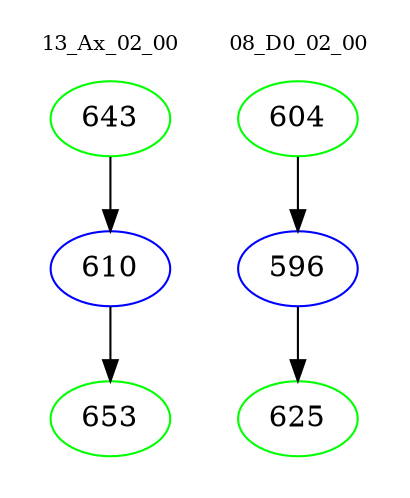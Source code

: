 digraph{
subgraph cluster_0 {
color = white
label = "13_Ax_02_00";
fontsize=10;
T0_643 [label="643", color="green"]
T0_643 -> T0_610 [color="black"]
T0_610 [label="610", color="blue"]
T0_610 -> T0_653 [color="black"]
T0_653 [label="653", color="green"]
}
subgraph cluster_1 {
color = white
label = "08_D0_02_00";
fontsize=10;
T1_604 [label="604", color="green"]
T1_604 -> T1_596 [color="black"]
T1_596 [label="596", color="blue"]
T1_596 -> T1_625 [color="black"]
T1_625 [label="625", color="green"]
}
}
